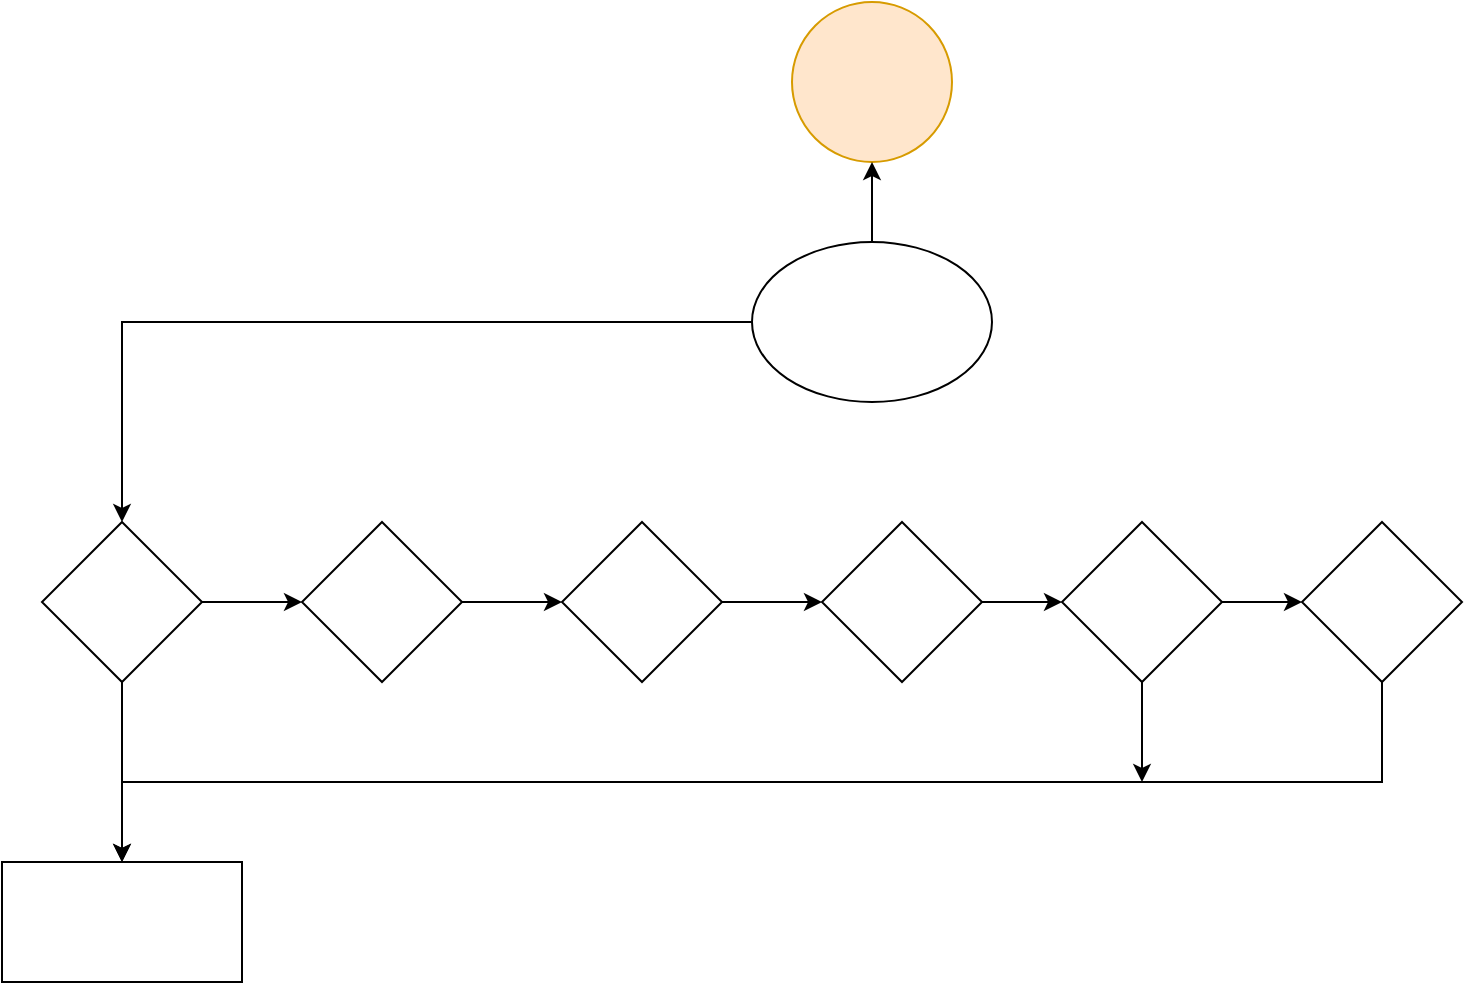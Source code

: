 <mxfile version="13.9.8" type="github">
  <diagram id="yOPlDOoLQ-UkVAJMB56S" name="Page-1">
    <mxGraphModel dx="2272" dy="677" grid="1" gridSize="10" guides="1" tooltips="1" connect="1" arrows="1" fold="1" page="1" pageScale="1" pageWidth="850" pageHeight="1100" math="0" shadow="0">
      <root>
        <mxCell id="0" />
        <mxCell id="1" parent="0" />
        <mxCell id="yhF0vTTJquYo7YU1Fg5K-1" value="" style="ellipse;whiteSpace=wrap;html=1;aspect=fixed;fillColor=#ffe6cc;strokeColor=#d79b00;" vertex="1" parent="1">
          <mxGeometry x="385" y="40" width="80" height="80" as="geometry" />
        </mxCell>
        <mxCell id="yhF0vTTJquYo7YU1Fg5K-3" value="" style="edgeStyle=orthogonalEdgeStyle;rounded=0;orthogonalLoop=1;jettySize=auto;html=1;" edge="1" parent="1" source="yhF0vTTJquYo7YU1Fg5K-2" target="yhF0vTTJquYo7YU1Fg5K-1">
          <mxGeometry relative="1" as="geometry" />
        </mxCell>
        <mxCell id="yhF0vTTJquYo7YU1Fg5K-10" style="edgeStyle=orthogonalEdgeStyle;rounded=0;orthogonalLoop=1;jettySize=auto;html=1;entryX=0.5;entryY=0;entryDx=0;entryDy=0;" edge="1" parent="1" source="yhF0vTTJquYo7YU1Fg5K-2" target="yhF0vTTJquYo7YU1Fg5K-5">
          <mxGeometry relative="1" as="geometry" />
        </mxCell>
        <mxCell id="yhF0vTTJquYo7YU1Fg5K-2" value="" style="ellipse;whiteSpace=wrap;html=1;" vertex="1" parent="1">
          <mxGeometry x="365" y="160" width="120" height="80" as="geometry" />
        </mxCell>
        <mxCell id="yhF0vTTJquYo7YU1Fg5K-14" value="" style="edgeStyle=orthogonalEdgeStyle;rounded=0;orthogonalLoop=1;jettySize=auto;html=1;" edge="1" parent="1" source="yhF0vTTJquYo7YU1Fg5K-4" target="yhF0vTTJquYo7YU1Fg5K-9">
          <mxGeometry relative="1" as="geometry" />
        </mxCell>
        <mxCell id="yhF0vTTJquYo7YU1Fg5K-4" value="" style="rhombus;whiteSpace=wrap;html=1;" vertex="1" parent="1">
          <mxGeometry x="400" y="300" width="80" height="80" as="geometry" />
        </mxCell>
        <mxCell id="yhF0vTTJquYo7YU1Fg5K-11" value="" style="edgeStyle=orthogonalEdgeStyle;rounded=0;orthogonalLoop=1;jettySize=auto;html=1;" edge="1" parent="1" source="yhF0vTTJquYo7YU1Fg5K-5" target="yhF0vTTJquYo7YU1Fg5K-6">
          <mxGeometry relative="1" as="geometry" />
        </mxCell>
        <mxCell id="yhF0vTTJquYo7YU1Fg5K-17" value="" style="edgeStyle=orthogonalEdgeStyle;rounded=0;orthogonalLoop=1;jettySize=auto;html=1;" edge="1" parent="1" source="yhF0vTTJquYo7YU1Fg5K-5" target="yhF0vTTJquYo7YU1Fg5K-16">
          <mxGeometry relative="1" as="geometry">
            <Array as="points">
              <mxPoint x="50" y="450" />
              <mxPoint x="50" y="450" />
            </Array>
          </mxGeometry>
        </mxCell>
        <mxCell id="yhF0vTTJquYo7YU1Fg5K-5" value="" style="rhombus;whiteSpace=wrap;html=1;" vertex="1" parent="1">
          <mxGeometry x="10" y="300" width="80" height="80" as="geometry" />
        </mxCell>
        <mxCell id="yhF0vTTJquYo7YU1Fg5K-12" value="" style="edgeStyle=orthogonalEdgeStyle;rounded=0;orthogonalLoop=1;jettySize=auto;html=1;" edge="1" parent="1" source="yhF0vTTJquYo7YU1Fg5K-6" target="yhF0vTTJquYo7YU1Fg5K-7">
          <mxGeometry relative="1" as="geometry" />
        </mxCell>
        <mxCell id="yhF0vTTJquYo7YU1Fg5K-6" value="" style="rhombus;whiteSpace=wrap;html=1;" vertex="1" parent="1">
          <mxGeometry x="140" y="300" width="80" height="80" as="geometry" />
        </mxCell>
        <mxCell id="yhF0vTTJquYo7YU1Fg5K-13" value="" style="edgeStyle=orthogonalEdgeStyle;rounded=0;orthogonalLoop=1;jettySize=auto;html=1;" edge="1" parent="1" source="yhF0vTTJquYo7YU1Fg5K-7" target="yhF0vTTJquYo7YU1Fg5K-4">
          <mxGeometry relative="1" as="geometry" />
        </mxCell>
        <mxCell id="yhF0vTTJquYo7YU1Fg5K-7" value="" style="rhombus;whiteSpace=wrap;html=1;" vertex="1" parent="1">
          <mxGeometry x="270" y="300" width="80" height="80" as="geometry" />
        </mxCell>
        <mxCell id="yhF0vTTJquYo7YU1Fg5K-19" style="edgeStyle=orthogonalEdgeStyle;rounded=0;orthogonalLoop=1;jettySize=auto;html=1;entryX=0.5;entryY=0;entryDx=0;entryDy=0;" edge="1" parent="1" source="yhF0vTTJquYo7YU1Fg5K-8" target="yhF0vTTJquYo7YU1Fg5K-16">
          <mxGeometry relative="1" as="geometry">
            <mxPoint x="50" y="460" as="targetPoint" />
            <Array as="points">
              <mxPoint x="680" y="430" />
              <mxPoint x="50" y="430" />
            </Array>
          </mxGeometry>
        </mxCell>
        <mxCell id="yhF0vTTJquYo7YU1Fg5K-8" value="" style="rhombus;whiteSpace=wrap;html=1;" vertex="1" parent="1">
          <mxGeometry x="640" y="300" width="80" height="80" as="geometry" />
        </mxCell>
        <mxCell id="yhF0vTTJquYo7YU1Fg5K-15" value="" style="edgeStyle=orthogonalEdgeStyle;rounded=0;orthogonalLoop=1;jettySize=auto;html=1;" edge="1" parent="1" source="yhF0vTTJquYo7YU1Fg5K-9" target="yhF0vTTJquYo7YU1Fg5K-8">
          <mxGeometry relative="1" as="geometry" />
        </mxCell>
        <mxCell id="yhF0vTTJquYo7YU1Fg5K-20" style="edgeStyle=orthogonalEdgeStyle;rounded=0;orthogonalLoop=1;jettySize=auto;html=1;exitX=0.5;exitY=1;exitDx=0;exitDy=0;" edge="1" parent="1" source="yhF0vTTJquYo7YU1Fg5K-9">
          <mxGeometry relative="1" as="geometry">
            <mxPoint x="560" y="430" as="targetPoint" />
          </mxGeometry>
        </mxCell>
        <mxCell id="yhF0vTTJquYo7YU1Fg5K-9" value="" style="rhombus;whiteSpace=wrap;html=1;" vertex="1" parent="1">
          <mxGeometry x="520" y="300" width="80" height="80" as="geometry" />
        </mxCell>
        <mxCell id="yhF0vTTJquYo7YU1Fg5K-16" value="" style="whiteSpace=wrap;html=1;" vertex="1" parent="1">
          <mxGeometry x="-10" y="470" width="120" height="60" as="geometry" />
        </mxCell>
      </root>
    </mxGraphModel>
  </diagram>
</mxfile>
